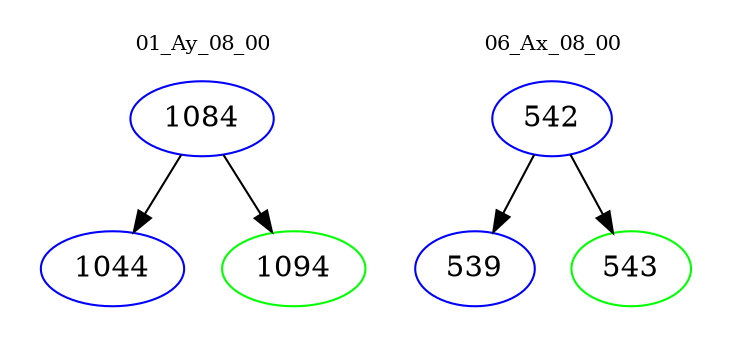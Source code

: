 digraph{
subgraph cluster_0 {
color = white
label = "01_Ay_08_00";
fontsize=10;
T0_1084 [label="1084", color="blue"]
T0_1084 -> T0_1044 [color="black"]
T0_1044 [label="1044", color="blue"]
T0_1084 -> T0_1094 [color="black"]
T0_1094 [label="1094", color="green"]
}
subgraph cluster_1 {
color = white
label = "06_Ax_08_00";
fontsize=10;
T1_542 [label="542", color="blue"]
T1_542 -> T1_539 [color="black"]
T1_539 [label="539", color="blue"]
T1_542 -> T1_543 [color="black"]
T1_543 [label="543", color="green"]
}
}
